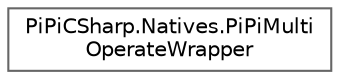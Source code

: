 digraph "Graphical Class Hierarchy"
{
 // LATEX_PDF_SIZE
  bgcolor="transparent";
  edge [fontname=Helvetica,fontsize=10,labelfontname=Helvetica,labelfontsize=10];
  node [fontname=Helvetica,fontsize=10,shape=box,height=0.2,width=0.4];
  rankdir="LR";
  Node0 [id="Node000000",label="PiPiCSharp.Natives.PiPiMulti\lOperateWrapper",height=0.2,width=0.4,color="grey40", fillcolor="white", style="filled",URL="$class_pi_pi_c_sharp_1_1_natives_1_1_pi_pi_multi_operate_wrapper.html",tooltip="Wrapper for PiPiMultiOperator."];
}

